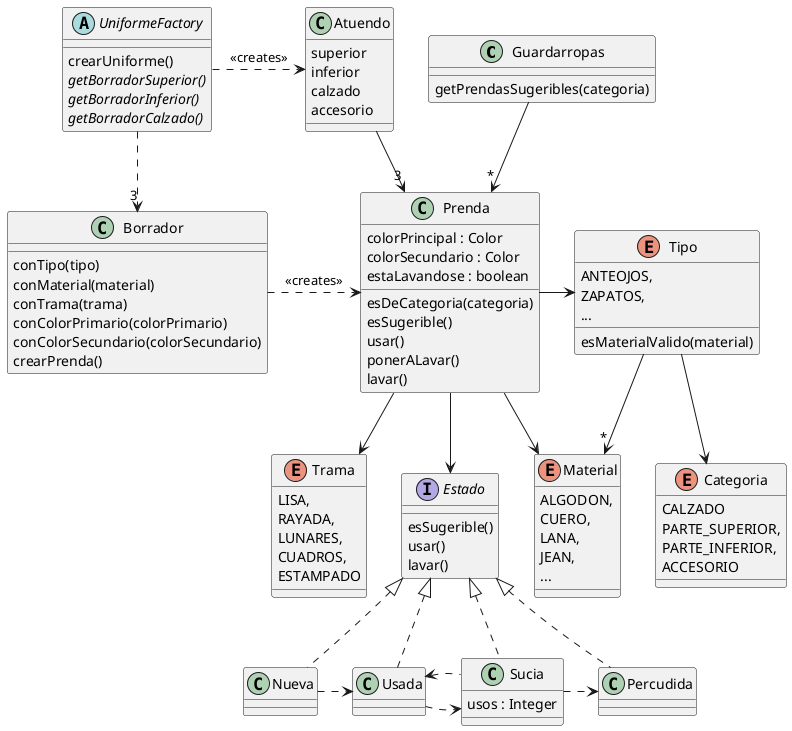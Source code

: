 @startuml iteracion-3

class Guardarropas {
  getPrendasSugeribles(categoria)
}

Guardarropas --> "*" Prenda

abstract UniformeFactory {
  crearUniforme()
  {abstract} getBorradorSuperior()
  {abstract} getBorradorInferior()
  {abstract} getBorradorCalzado()
}

UniformeFactory .right.> Atuendo : <<creates>>
UniformeFactory ..> "3" Borrador

class Atuendo {
   superior
   inferior
   calzado
   accesorio
}

Atuendo --> "3" Prenda

class Borrador {
  conTipo(tipo)
  conMaterial(material)
  conTrama(trama)
  conColorPrimario(colorPrimario)
  conColorSecundario(colorSecundario)
  crearPrenda()
}

Borrador .right.> Prenda : <<creates>>

class Prenda {
 colorPrincipal : Color
 colorSecundario : Color
 estaLavandose : boolean
 esDeCategoria(categoria)
 esSugerible()
 usar()
 ponerALavar()
 lavar()
}

Prenda -right-> Tipo
Prenda --> Material
Prenda --> Trama
Prenda --> Estado

enum Material {
  ALGODON,
  CUERO,
  LANA,
  JEAN,
  ...
}

enum Trama {
  LISA,
  RAYADA,
  LUNARES,
  CUADROS,
  ESTAMPADO
}

enum Tipo {
  ANTEOJOS,
  ZAPATOS,
  ...
  esMaterialValido(material)
}

Tipo --> "*" Material
Tipo --> Categoria

enum Categoria {
  CALZADO
  PARTE_SUPERIOR,
  PARTE_INFERIOR,
  ACCESORIO
}

interface Estado {
 esSugerible()
 usar()
 lavar()
}

Estado <|.. Nueva
Estado <|.. Usada
Estado <|.. Sucia
Estado <|.. Percudida

Nueva .right.> Usada
Usada .right.> Sucia
Sucia .left.> Usada
Sucia .right.> Percudida

class Sucia {
  usos : Integer
}

@enduml
